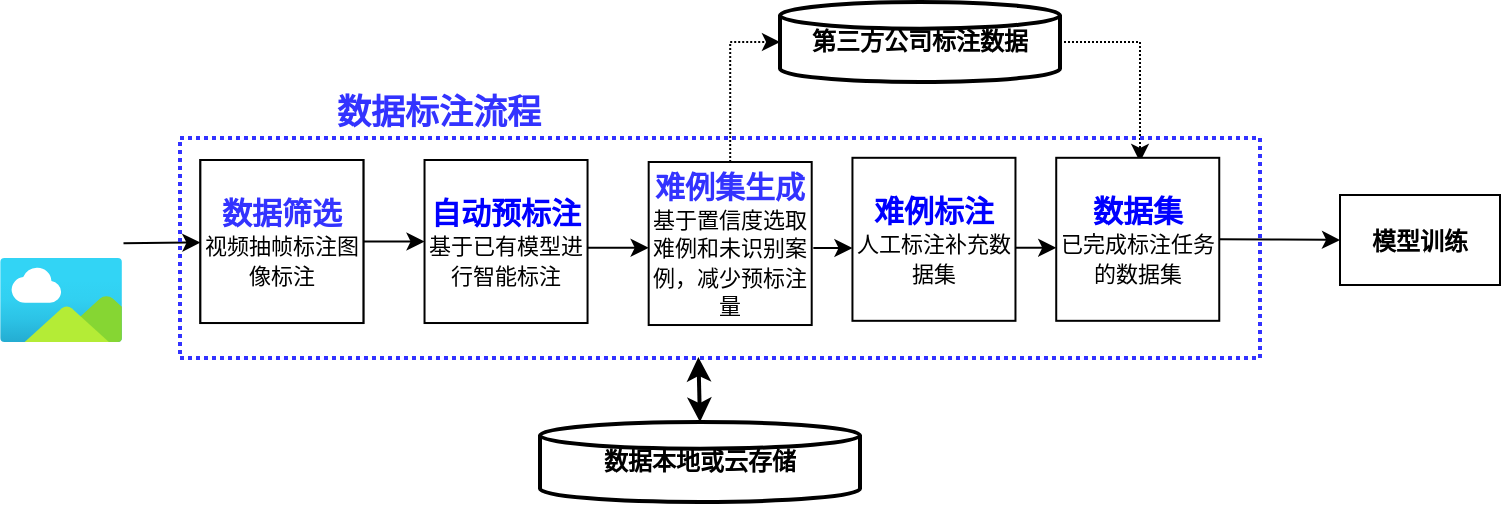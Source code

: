 <mxfile version="20.1.1" type="github">
  <diagram id="PtT95D6H_O3GTWSM9Tt8" name="Page-1">
    <mxGraphModel dx="1128" dy="597" grid="1" gridSize="10" guides="1" tooltips="1" connect="1" arrows="1" fold="1" page="1" pageScale="1" pageWidth="827" pageHeight="1169" math="0" shadow="0">
      <root>
        <mxCell id="0" />
        <mxCell id="1" parent="0" />
        <mxCell id="DGJ5Srzak-pS6ZyIDQUv-5" value="&lt;b&gt;数据本地或云存储&lt;/b&gt;" style="strokeWidth=2;html=1;shape=mxgraph.flowchart.database;whiteSpace=wrap;" vertex="1" parent="1">
          <mxGeometry x="420" y="390" width="160" height="40" as="geometry" />
        </mxCell>
        <mxCell id="DGJ5Srzak-pS6ZyIDQUv-36" style="edgeStyle=orthogonalEdgeStyle;rounded=0;orthogonalLoop=1;jettySize=auto;html=1;fontFamily=Times New Roman;fontSize=11;fontColor=#000000;dashed=1;dashPattern=1 1;" edge="1" parent="1" source="DGJ5Srzak-pS6ZyIDQUv-6">
          <mxGeometry relative="1" as="geometry">
            <mxPoint x="720" y="260" as="targetPoint" />
            <Array as="points">
              <mxPoint x="720" y="200" />
            </Array>
          </mxGeometry>
        </mxCell>
        <mxCell id="DGJ5Srzak-pS6ZyIDQUv-6" value="&lt;b&gt;第三方公司标注数据&lt;/b&gt;" style="strokeWidth=2;html=1;shape=mxgraph.flowchart.database;whiteSpace=wrap;" vertex="1" parent="1">
          <mxGeometry x="540" y="180" width="140" height="40" as="geometry" />
        </mxCell>
        <mxCell id="DGJ5Srzak-pS6ZyIDQUv-19" value="" style="group" vertex="1" connectable="0" parent="1">
          <mxGeometry x="150.0" y="248" width="61.09" height="102" as="geometry" />
        </mxCell>
        <mxCell id="DGJ5Srzak-pS6ZyIDQUv-4" value="" style="aspect=fixed;html=1;points=[];align=center;image;fontSize=12;image=img/lib/azure2/general/Image.svg;" vertex="1" parent="DGJ5Srzak-pS6ZyIDQUv-19">
          <mxGeometry y="60" width="61.09" height="42" as="geometry" />
        </mxCell>
        <mxCell id="DGJ5Srzak-pS6ZyIDQUv-17" value="" style="shape=image;html=1;verticalAlign=top;verticalLabelPosition=bottom;labelBackgroundColor=#ffffff;imageAspect=0;aspect=fixed;image=https://cdn4.iconfinder.com/data/icons/48-bubbles/48/23.Videos-128.png" vertex="1" parent="DGJ5Srzak-pS6ZyIDQUv-19">
          <mxGeometry x="0.54" width="60" height="60" as="geometry" />
        </mxCell>
        <mxCell id="DGJ5Srzak-pS6ZyIDQUv-20" value="" style="endArrow=classic;html=1;rounded=0;fontFamily=Times New Roman;fontSize=11;fontColor=#000000;exitX=1.02;exitY=0.878;exitDx=0;exitDy=0;exitPerimeter=0;" edge="1" parent="1" source="DGJ5Srzak-pS6ZyIDQUv-17" target="DGJ5Srzak-pS6ZyIDQUv-7">
          <mxGeometry width="50" height="50" relative="1" as="geometry">
            <mxPoint x="221.09" y="290" as="sourcePoint" />
            <mxPoint x="271.09" y="240" as="targetPoint" />
          </mxGeometry>
        </mxCell>
        <mxCell id="DGJ5Srzak-pS6ZyIDQUv-34" value="" style="group" vertex="1" connectable="0" parent="1">
          <mxGeometry x="240" y="248" width="540" height="121.41" as="geometry" />
        </mxCell>
        <mxCell id="DGJ5Srzak-pS6ZyIDQUv-15" value="" style="rounded=0;whiteSpace=wrap;html=1;fontFamily=Times New Roman;fontSize=11;fontColor=#000000;fillColor=none;dashed=1;dashPattern=1 1;strokeWidth=2;strokeColor=#3333FF;" vertex="1" parent="DGJ5Srzak-pS6ZyIDQUv-34">
          <mxGeometry width="540" height="110.0" as="geometry" />
        </mxCell>
        <mxCell id="DGJ5Srzak-pS6ZyIDQUv-7" value="&lt;font style=&quot;&quot; face=&quot;Times New Roman&quot;&gt;&lt;span style=&quot;color: rgb(51, 51, 255); font-weight: bold; font-size: 15px;&quot;&gt;数据筛选&lt;/span&gt;&lt;br&gt;&lt;font style=&quot;font-size: 11px;&quot;&gt;视频抽帧标注图像标注&lt;/font&gt;&lt;br&gt;&lt;/font&gt;" style="whiteSpace=wrap;html=1;aspect=fixed;" vertex="1" parent="DGJ5Srzak-pS6ZyIDQUv-34">
          <mxGeometry x="10.189" y="11" width="81.509" height="81.509" as="geometry" />
        </mxCell>
        <mxCell id="DGJ5Srzak-pS6ZyIDQUv-8" value="&lt;font style=&quot;font-weight: bold; font-size: 15px;&quot; color=&quot;#0000ff&quot;&gt;自动预标注&lt;/font&gt;&lt;font style=&quot;font-size: 11px;&quot;&gt;基于已有模型进行智能标注&lt;/font&gt;" style="whiteSpace=wrap;html=1;aspect=fixed;" vertex="1" parent="DGJ5Srzak-pS6ZyIDQUv-34">
          <mxGeometry x="122.264" y="11" width="81.509" height="81.509" as="geometry" />
        </mxCell>
        <mxCell id="DGJ5Srzak-pS6ZyIDQUv-10" value="&lt;font style=&quot;&quot; face=&quot;Times New Roman&quot;&gt;&lt;span style=&quot;color: rgb(51, 51, 255); font-weight: bold; font-size: 15px;&quot;&gt;难例集生成&lt;/span&gt;&lt;br&gt;&lt;span style=&quot;font-size: 11px;&quot;&gt;基于置信度选取难例和未识别案例，减少预标注量&lt;/span&gt;&lt;br&gt;&lt;/font&gt;" style="whiteSpace=wrap;html=1;aspect=fixed;" vertex="1" parent="DGJ5Srzak-pS6ZyIDQUv-34">
          <mxGeometry x="234.34" y="12" width="81.509" height="81.509" as="geometry" />
        </mxCell>
        <mxCell id="DGJ5Srzak-pS6ZyIDQUv-11" value="&lt;font color=&quot;#0000ff&quot; style=&quot;font-size: 15px;&quot;&gt;&lt;b&gt;难例标注&lt;br&gt;&lt;/b&gt;&lt;/font&gt;&lt;span style=&quot;font-size: 11px;&quot;&gt;人工标注补充数据集&lt;/span&gt;" style="whiteSpace=wrap;html=1;aspect=fixed;" vertex="1" parent="DGJ5Srzak-pS6ZyIDQUv-34">
          <mxGeometry x="336.226" y="9.9" width="81.509" height="81.509" as="geometry" />
        </mxCell>
        <mxCell id="DGJ5Srzak-pS6ZyIDQUv-13" value="&lt;font color=&quot;#0000ff&quot; style=&quot;font-size: 15px;&quot;&gt;&lt;b&gt;数据集&lt;br&gt;&lt;/b&gt;&lt;/font&gt;&lt;span style=&quot;font-size: 11px;&quot;&gt;已完成标注任务的数据集&lt;/span&gt;" style="whiteSpace=wrap;html=1;aspect=fixed;" vertex="1" parent="DGJ5Srzak-pS6ZyIDQUv-34">
          <mxGeometry x="438.113" y="9.9" width="81.509" height="81.509" as="geometry" />
        </mxCell>
        <mxCell id="DGJ5Srzak-pS6ZyIDQUv-22" value="" style="endArrow=classic;html=1;rounded=0;fontFamily=Times New Roman;fontSize=11;fontColor=#000000;exitX=1;exitY=0.5;exitDx=0;exitDy=0;entryX=0;entryY=0.5;entryDx=0;entryDy=0;" edge="1" parent="DGJ5Srzak-pS6ZyIDQUv-34" source="DGJ5Srzak-pS6ZyIDQUv-7" target="DGJ5Srzak-pS6ZyIDQUv-8">
          <mxGeometry width="50" height="50" relative="1" as="geometry">
            <mxPoint x="91.698" y="66" as="sourcePoint" />
            <mxPoint x="142.642" y="11" as="targetPoint" />
          </mxGeometry>
        </mxCell>
        <mxCell id="DGJ5Srzak-pS6ZyIDQUv-23" value="" style="endArrow=classic;html=1;rounded=0;fontFamily=Times New Roman;fontSize=11;fontColor=#000000;exitX=1;exitY=0.5;exitDx=0;exitDy=0;entryX=0;entryY=0.5;entryDx=0;entryDy=0;" edge="1" parent="DGJ5Srzak-pS6ZyIDQUv-34">
          <mxGeometry width="50" height="50" relative="1" as="geometry">
            <mxPoint x="203.774" y="54.868" as="sourcePoint" />
            <mxPoint x="234.34" y="54.868" as="targetPoint" />
          </mxGeometry>
        </mxCell>
        <mxCell id="DGJ5Srzak-pS6ZyIDQUv-24" value="" style="endArrow=classic;html=1;rounded=0;fontFamily=Times New Roman;fontSize=11;fontColor=#000000;exitX=1.01;exitY=0.528;exitDx=0;exitDy=0;exitPerimeter=0;" edge="1" parent="DGJ5Srzak-pS6ZyIDQUv-34" source="DGJ5Srzak-pS6ZyIDQUv-10">
          <mxGeometry width="50" height="50" relative="1" as="geometry">
            <mxPoint x="315.849" y="53.713" as="sourcePoint" />
            <mxPoint x="336.226" y="55.0" as="targetPoint" />
          </mxGeometry>
        </mxCell>
        <mxCell id="DGJ5Srzak-pS6ZyIDQUv-29" value="&lt;font style=&quot;&quot; face=&quot;Times New Roman&quot;&gt;&lt;span style=&quot;color: rgb(51, 51, 255); font-weight: bold; font-size: 15px;&quot;&gt;数据筛选&lt;/span&gt;&lt;br&gt;&lt;font style=&quot;font-size: 11px;&quot;&gt;视频抽帧标注图像标注&lt;/font&gt;&lt;br&gt;&lt;/font&gt;" style="whiteSpace=wrap;html=1;aspect=fixed;" vertex="1" parent="DGJ5Srzak-pS6ZyIDQUv-34">
          <mxGeometry x="10.189" y="11" width="81.509" height="81.509" as="geometry" />
        </mxCell>
        <mxCell id="DGJ5Srzak-pS6ZyIDQUv-33" value="" style="endArrow=classic;html=1;rounded=0;fontFamily=Times New Roman;fontSize=11;fontColor=#000000;exitX=1;exitY=0.5;exitDx=0;exitDy=0;" edge="1" parent="DGJ5Srzak-pS6ZyIDQUv-34">
          <mxGeometry width="50" height="50" relative="1" as="geometry">
            <mxPoint x="417.736" y="54.868" as="sourcePoint" />
            <mxPoint x="438.113" y="54.868" as="targetPoint" />
          </mxGeometry>
        </mxCell>
        <mxCell id="DGJ5Srzak-pS6ZyIDQUv-35" style="edgeStyle=orthogonalEdgeStyle;rounded=0;orthogonalLoop=1;jettySize=auto;html=1;exitX=0.5;exitY=0;exitDx=0;exitDy=0;entryX=0;entryY=0.5;entryDx=0;entryDy=0;entryPerimeter=0;fontFamily=Times New Roman;fontSize=11;fontColor=#000000;dashed=1;dashPattern=1 1;" edge="1" parent="1" source="DGJ5Srzak-pS6ZyIDQUv-10" target="DGJ5Srzak-pS6ZyIDQUv-6">
          <mxGeometry relative="1" as="geometry" />
        </mxCell>
        <mxCell id="DGJ5Srzak-pS6ZyIDQUv-37" value="&lt;b&gt;&lt;font style=&quot;font-size: 17px;&quot;&gt;数据标注流程&lt;/font&gt;&lt;/b&gt;" style="text;html=1;strokeColor=none;fillColor=none;align=center;verticalAlign=middle;whiteSpace=wrap;rounded=0;dashed=1;dashPattern=1 1;fontFamily=Times New Roman;fontSize=11;fontColor=#3333FF;" vertex="1" parent="1">
          <mxGeometry x="310" y="230" width="119.24" height="11.41" as="geometry" />
        </mxCell>
        <mxCell id="DGJ5Srzak-pS6ZyIDQUv-38" value="" style="endArrow=classic;startArrow=classic;html=1;rounded=0;fontFamily=Times New Roman;fontSize=17;fontColor=#3333FF;entryX=0.48;entryY=0.996;entryDx=0;entryDy=0;entryPerimeter=0;exitX=0.5;exitY=0;exitDx=0;exitDy=0;exitPerimeter=0;strokeWidth=2;" edge="1" parent="1" source="DGJ5Srzak-pS6ZyIDQUv-5" target="DGJ5Srzak-pS6ZyIDQUv-15">
          <mxGeometry width="50" height="50" relative="1" as="geometry">
            <mxPoint x="490" y="420" as="sourcePoint" />
            <mxPoint x="540" y="370" as="targetPoint" />
          </mxGeometry>
        </mxCell>
        <mxCell id="DGJ5Srzak-pS6ZyIDQUv-41" value="&lt;font color=&quot;#000000&quot; style=&quot;font-size: 12px;&quot;&gt;&lt;b&gt;模型训练&lt;/b&gt;&lt;/font&gt;" style="rounded=0;whiteSpace=wrap;html=1;fontFamily=Times New Roman;fontSize=17;fontColor=#3333FF;strokeColor=#000000;strokeWidth=1;fillColor=none;" vertex="1" parent="1">
          <mxGeometry x="820" y="276.5" width="80" height="45" as="geometry" />
        </mxCell>
        <mxCell id="DGJ5Srzak-pS6ZyIDQUv-42" style="edgeStyle=orthogonalEdgeStyle;rounded=0;orthogonalLoop=1;jettySize=auto;html=1;exitX=1;exitY=0.5;exitDx=0;exitDy=0;entryX=0;entryY=0.5;entryDx=0;entryDy=0;fontFamily=Times New Roman;fontSize=12;fontColor=#000000;strokeWidth=1;" edge="1" parent="1" source="DGJ5Srzak-pS6ZyIDQUv-13" target="DGJ5Srzak-pS6ZyIDQUv-41">
          <mxGeometry relative="1" as="geometry" />
        </mxCell>
      </root>
    </mxGraphModel>
  </diagram>
</mxfile>
